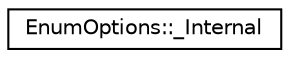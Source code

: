 digraph "类继承关系图"
{
 // LATEX_PDF_SIZE
  edge [fontname="Helvetica",fontsize="10",labelfontname="Helvetica",labelfontsize="10"];
  node [fontname="Helvetica",fontsize="10",shape=record];
  rankdir="LR";
  Node0 [label="EnumOptions::_Internal",height=0.2,width=0.4,color="black", fillcolor="white", style="filled",URL="$classEnumOptions_1_1__Internal.html",tooltip=" "];
}
